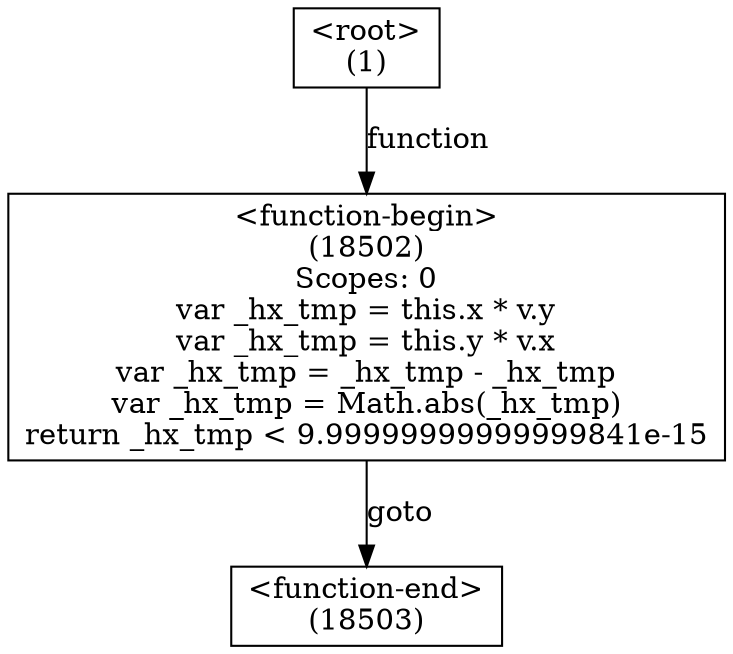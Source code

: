 digraph graphname {
n18503 [shape=box,label="<function-end>
(18503)"];
n18502 [shape=box,label="<function-begin>
(18502)\nScopes: 0\nvar _hx_tmp = this.x * v.y\nvar _hx_tmp = this.y * v.x\nvar _hx_tmp = _hx_tmp - _hx_tmp\nvar _hx_tmp = Math.abs(_hx_tmp)\nreturn _hx_tmp < 9.99999999999999841e-15"];
n1 [shape=box,label="<root>
(1)"];
n1 -> n18502[label="function"];
n18502 -> n18503[label="goto"];
}
